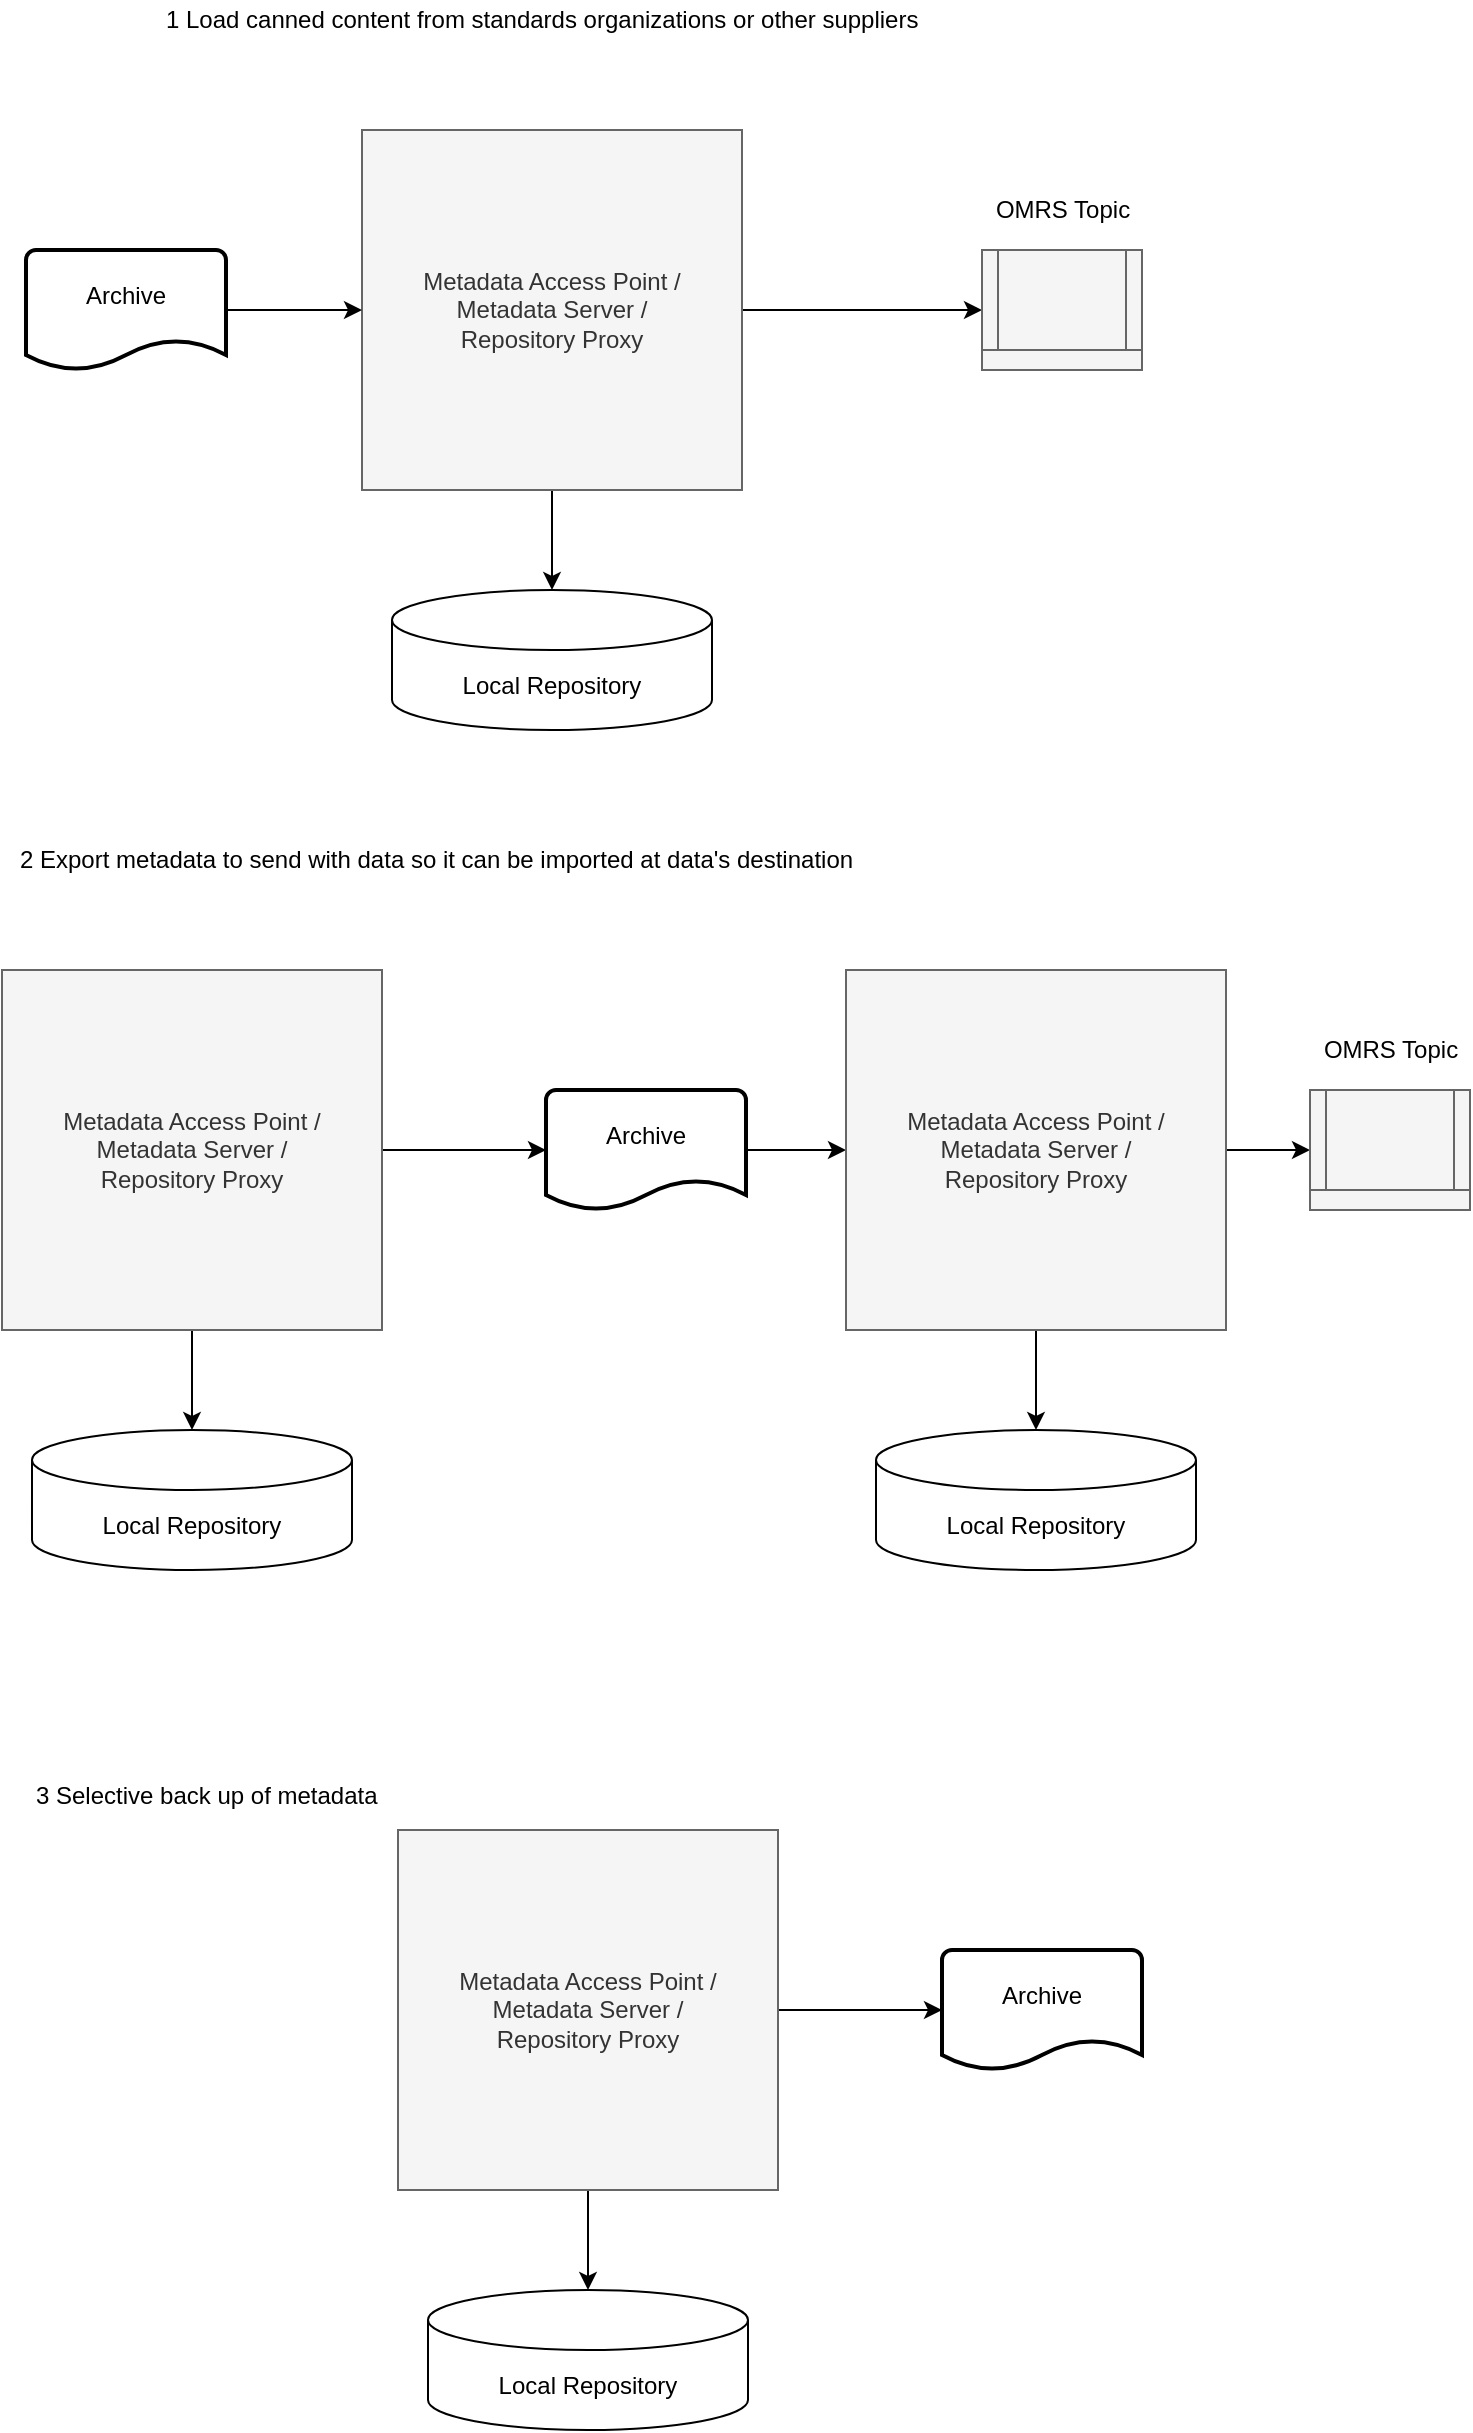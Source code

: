 <mxfile version="14.5.1" type="device" pages="5"><diagram id="MBxeaa1GkSoV9wunaRUc" name="use-cases"><mxGraphModel dx="1119" dy="650" grid="1" gridSize="10" guides="1" tooltips="1" connect="1" arrows="1" fold="1" page="1" pageScale="1" pageWidth="827" pageHeight="1169" math="0" shadow="0"><root><mxCell id="pMjaekSgL9HyPIJlsaYh-0"/><mxCell id="pMjaekSgL9HyPIJlsaYh-1" parent="pMjaekSgL9HyPIJlsaYh-0"/><mxCell id="pMjaekSgL9HyPIJlsaYh-2" value="1 Load canned content from standards organizations or other suppliers&lt;br&gt;" style="text;html=1;align=left;verticalAlign=middle;resizable=0;points=[];autosize=1;" vertex="1" parent="pMjaekSgL9HyPIJlsaYh-1"><mxGeometry x="140" y="65" width="390" height="20" as="geometry"/></mxCell><mxCell id="Z-3K-Dgz0IhDCt_3Reyn-4" style="edgeStyle=orthogonalEdgeStyle;rounded=0;orthogonalLoop=1;jettySize=auto;html=1;exitX=0.5;exitY=1;exitDx=0;exitDy=0;shadow=0;" edge="1" parent="pMjaekSgL9HyPIJlsaYh-1" source="Z-3K-Dgz0IhDCt_3Reyn-0" target="Z-3K-Dgz0IhDCt_3Reyn-1"><mxGeometry relative="1" as="geometry"/></mxCell><mxCell id="Z-3K-Dgz0IhDCt_3Reyn-8" style="edgeStyle=orthogonalEdgeStyle;rounded=0;orthogonalLoop=1;jettySize=auto;html=1;exitX=1;exitY=0.5;exitDx=0;exitDy=0;shadow=0;" edge="1" parent="pMjaekSgL9HyPIJlsaYh-1" source="Z-3K-Dgz0IhDCt_3Reyn-0" target="Z-3K-Dgz0IhDCt_3Reyn-5"><mxGeometry relative="1" as="geometry"/></mxCell><mxCell id="Z-3K-Dgz0IhDCt_3Reyn-0" value="Metadata Access Point / &lt;br&gt;Metadata Server / &lt;br&gt;Repository Proxy" style="rounded=0;whiteSpace=wrap;html=1;verticalAlign=middle;fillColor=#f5f5f5;strokeColor=#666666;fontColor=#333333;" vertex="1" parent="pMjaekSgL9HyPIJlsaYh-1"><mxGeometry x="240" y="130" width="190" height="180" as="geometry"/></mxCell><mxCell id="Z-3K-Dgz0IhDCt_3Reyn-1" value="Local Repository" style="shape=cylinder3;whiteSpace=wrap;html=1;boundedLbl=1;backgroundOutline=1;size=15;" vertex="1" parent="pMjaekSgL9HyPIJlsaYh-1"><mxGeometry x="255" y="360" width="160" height="70" as="geometry"/></mxCell><mxCell id="Z-3K-Dgz0IhDCt_3Reyn-3" style="edgeStyle=orthogonalEdgeStyle;rounded=0;orthogonalLoop=1;jettySize=auto;html=1;shadow=0;" edge="1" parent="pMjaekSgL9HyPIJlsaYh-1" source="Z-3K-Dgz0IhDCt_3Reyn-2" target="Z-3K-Dgz0IhDCt_3Reyn-0"><mxGeometry relative="1" as="geometry"/></mxCell><mxCell id="Z-3K-Dgz0IhDCt_3Reyn-2" value="Archive&lt;br&gt;&amp;nbsp;" style="strokeWidth=2;html=1;shape=mxgraph.flowchart.document2;whiteSpace=wrap;size=0.25;" vertex="1" parent="pMjaekSgL9HyPIJlsaYh-1"><mxGeometry x="72" y="190" width="100" height="60" as="geometry"/></mxCell><mxCell id="Z-3K-Dgz0IhDCt_3Reyn-5" value="" style="shape=process;whiteSpace=wrap;html=1;backgroundOutline=1;shadow=0;strokeWidth=1;fillColor=#f5f5f5;align=left;strokeColor=#666666;fontColor=#333333;" vertex="1" parent="pMjaekSgL9HyPIJlsaYh-1"><mxGeometry x="550" y="190" width="80" height="60" as="geometry"/></mxCell><mxCell id="Z-3K-Dgz0IhDCt_3Reyn-6" value="" style="rounded=0;whiteSpace=wrap;html=1;shadow=0;strokeWidth=1;fillColor=#f5f5f5;align=left;strokeColor=#666666;fontColor=#333333;" vertex="1" parent="pMjaekSgL9HyPIJlsaYh-1"><mxGeometry x="550" y="240" width="80" height="10" as="geometry"/></mxCell><mxCell id="Z-3K-Dgz0IhDCt_3Reyn-7" value="OMRS Topic" style="text;html=1;align=center;verticalAlign=middle;resizable=0;points=[];autosize=1;" vertex="1" parent="pMjaekSgL9HyPIJlsaYh-1"><mxGeometry x="550" y="160" width="80" height="20" as="geometry"/></mxCell><mxCell id="Z-3K-Dgz0IhDCt_3Reyn-9" style="edgeStyle=orthogonalEdgeStyle;rounded=0;orthogonalLoop=1;jettySize=auto;html=1;exitX=0.5;exitY=1;exitDx=0;exitDy=0;shadow=0;" edge="1" parent="pMjaekSgL9HyPIJlsaYh-1" source="Z-3K-Dgz0IhDCt_3Reyn-11" target="Z-3K-Dgz0IhDCt_3Reyn-12"><mxGeometry relative="1" as="geometry"/></mxCell><mxCell id="Z-3K-Dgz0IhDCt_3Reyn-25" style="edgeStyle=orthogonalEdgeStyle;rounded=0;orthogonalLoop=1;jettySize=auto;html=1;exitX=1;exitY=0.5;exitDx=0;exitDy=0;shadow=0;" edge="1" parent="pMjaekSgL9HyPIJlsaYh-1" source="Z-3K-Dgz0IhDCt_3Reyn-11" target="Z-3K-Dgz0IhDCt_3Reyn-14"><mxGeometry relative="1" as="geometry"/></mxCell><mxCell id="Z-3K-Dgz0IhDCt_3Reyn-11" value="Metadata Access Point / &lt;br&gt;Metadata Server / &lt;br&gt;Repository Proxy" style="rounded=0;whiteSpace=wrap;html=1;verticalAlign=middle;fillColor=#f5f5f5;strokeColor=#666666;fontColor=#333333;" vertex="1" parent="pMjaekSgL9HyPIJlsaYh-1"><mxGeometry x="60" y="550" width="190" height="180" as="geometry"/></mxCell><mxCell id="Z-3K-Dgz0IhDCt_3Reyn-12" value="Local Repository" style="shape=cylinder3;whiteSpace=wrap;html=1;boundedLbl=1;backgroundOutline=1;size=15;" vertex="1" parent="pMjaekSgL9HyPIJlsaYh-1"><mxGeometry x="75" y="780" width="160" height="70" as="geometry"/></mxCell><mxCell id="Z-3K-Dgz0IhDCt_3Reyn-26" style="edgeStyle=orthogonalEdgeStyle;rounded=0;orthogonalLoop=1;jettySize=auto;html=1;shadow=0;" edge="1" parent="pMjaekSgL9HyPIJlsaYh-1" source="Z-3K-Dgz0IhDCt_3Reyn-14" target="Z-3K-Dgz0IhDCt_3Reyn-20"><mxGeometry relative="1" as="geometry"/></mxCell><mxCell id="Z-3K-Dgz0IhDCt_3Reyn-14" value="Archive&lt;br&gt;&amp;nbsp;" style="strokeWidth=2;html=1;shape=mxgraph.flowchart.document2;whiteSpace=wrap;size=0.25;" vertex="1" parent="pMjaekSgL9HyPIJlsaYh-1"><mxGeometry x="332" y="610" width="100" height="60" as="geometry"/></mxCell><mxCell id="Z-3K-Dgz0IhDCt_3Reyn-18" style="edgeStyle=orthogonalEdgeStyle;rounded=0;orthogonalLoop=1;jettySize=auto;html=1;exitX=0.5;exitY=1;exitDx=0;exitDy=0;shadow=0;" edge="1" parent="pMjaekSgL9HyPIJlsaYh-1" source="Z-3K-Dgz0IhDCt_3Reyn-20" target="Z-3K-Dgz0IhDCt_3Reyn-21"><mxGeometry relative="1" as="geometry"/></mxCell><mxCell id="Z-3K-Dgz0IhDCt_3Reyn-19" style="edgeStyle=orthogonalEdgeStyle;rounded=0;orthogonalLoop=1;jettySize=auto;html=1;exitX=1;exitY=0.5;exitDx=0;exitDy=0;shadow=0;" edge="1" parent="pMjaekSgL9HyPIJlsaYh-1" source="Z-3K-Dgz0IhDCt_3Reyn-20" target="Z-3K-Dgz0IhDCt_3Reyn-22"><mxGeometry relative="1" as="geometry"/></mxCell><mxCell id="Z-3K-Dgz0IhDCt_3Reyn-20" value="Metadata Access Point / &lt;br&gt;Metadata Server / &lt;br&gt;Repository Proxy" style="rounded=0;whiteSpace=wrap;html=1;verticalAlign=middle;fillColor=#f5f5f5;strokeColor=#666666;fontColor=#333333;" vertex="1" parent="pMjaekSgL9HyPIJlsaYh-1"><mxGeometry x="482" y="550" width="190" height="180" as="geometry"/></mxCell><mxCell id="Z-3K-Dgz0IhDCt_3Reyn-21" value="Local Repository" style="shape=cylinder3;whiteSpace=wrap;html=1;boundedLbl=1;backgroundOutline=1;size=15;" vertex="1" parent="pMjaekSgL9HyPIJlsaYh-1"><mxGeometry x="497" y="780" width="160" height="70" as="geometry"/></mxCell><mxCell id="Z-3K-Dgz0IhDCt_3Reyn-22" value="" style="shape=process;whiteSpace=wrap;html=1;backgroundOutline=1;shadow=0;strokeWidth=1;fillColor=#f5f5f5;align=left;strokeColor=#666666;fontColor=#333333;" vertex="1" parent="pMjaekSgL9HyPIJlsaYh-1"><mxGeometry x="714" y="610" width="80" height="60" as="geometry"/></mxCell><mxCell id="Z-3K-Dgz0IhDCt_3Reyn-23" value="" style="rounded=0;whiteSpace=wrap;html=1;shadow=0;strokeWidth=1;fillColor=#f5f5f5;align=left;strokeColor=#666666;fontColor=#333333;" vertex="1" parent="pMjaekSgL9HyPIJlsaYh-1"><mxGeometry x="714" y="660" width="80" height="10" as="geometry"/></mxCell><mxCell id="Z-3K-Dgz0IhDCt_3Reyn-24" value="OMRS Topic" style="text;html=1;align=center;verticalAlign=middle;resizable=0;points=[];autosize=1;" vertex="1" parent="pMjaekSgL9HyPIJlsaYh-1"><mxGeometry x="714" y="580" width="80" height="20" as="geometry"/></mxCell><mxCell id="Z-3K-Dgz0IhDCt_3Reyn-27" style="edgeStyle=orthogonalEdgeStyle;rounded=0;orthogonalLoop=1;jettySize=auto;html=1;exitX=0.5;exitY=1;exitDx=0;exitDy=0;shadow=0;" edge="1" parent="pMjaekSgL9HyPIJlsaYh-1" source="Z-3K-Dgz0IhDCt_3Reyn-29" target="Z-3K-Dgz0IhDCt_3Reyn-30"><mxGeometry relative="1" as="geometry"/></mxCell><mxCell id="Z-3K-Dgz0IhDCt_3Reyn-28" style="edgeStyle=orthogonalEdgeStyle;rounded=0;orthogonalLoop=1;jettySize=auto;html=1;exitX=1;exitY=0.5;exitDx=0;exitDy=0;shadow=0;" edge="1" parent="pMjaekSgL9HyPIJlsaYh-1" source="Z-3K-Dgz0IhDCt_3Reyn-29" target="Z-3K-Dgz0IhDCt_3Reyn-31"><mxGeometry relative="1" as="geometry"/></mxCell><mxCell id="Z-3K-Dgz0IhDCt_3Reyn-29" value="Metadata Access Point / &lt;br&gt;Metadata Server / &lt;br&gt;Repository Proxy" style="rounded=0;whiteSpace=wrap;html=1;verticalAlign=middle;fillColor=#f5f5f5;strokeColor=#666666;fontColor=#333333;" vertex="1" parent="pMjaekSgL9HyPIJlsaYh-1"><mxGeometry x="258" y="980" width="190" height="180" as="geometry"/></mxCell><mxCell id="Z-3K-Dgz0IhDCt_3Reyn-30" value="Local Repository" style="shape=cylinder3;whiteSpace=wrap;html=1;boundedLbl=1;backgroundOutline=1;size=15;" vertex="1" parent="pMjaekSgL9HyPIJlsaYh-1"><mxGeometry x="273" y="1210" width="160" height="70" as="geometry"/></mxCell><mxCell id="Z-3K-Dgz0IhDCt_3Reyn-31" value="Archive&lt;br&gt;&amp;nbsp;" style="strokeWidth=2;html=1;shape=mxgraph.flowchart.document2;whiteSpace=wrap;size=0.25;" vertex="1" parent="pMjaekSgL9HyPIJlsaYh-1"><mxGeometry x="530" y="1040" width="100" height="60" as="geometry"/></mxCell><mxCell id="Z-3K-Dgz0IhDCt_3Reyn-32" value="2 Export metadata to send with data so it can be imported at data's destination" style="text;html=1;align=left;verticalAlign=middle;resizable=0;points=[];autosize=1;" vertex="1" parent="pMjaekSgL9HyPIJlsaYh-1"><mxGeometry x="67" y="485" width="430" height="20" as="geometry"/></mxCell><mxCell id="Z-3K-Dgz0IhDCt_3Reyn-33" value="&lt;br&gt;3 Selective back up of metadata&amp;nbsp;" style="text;html=1;align=left;verticalAlign=middle;resizable=0;points=[];autosize=1;" vertex="1" parent="pMjaekSgL9HyPIJlsaYh-1"><mxGeometry x="75" y="940" width="190" height="30" as="geometry"/></mxCell></root></mxGraphModel></diagram><diagram id="ly8i7UHit3vQOKGhYQPM" name="structure"><mxGraphModel dx="1119" dy="1819" grid="1" gridSize="10" guides="1" tooltips="1" connect="1" arrows="1" fold="1" page="1" pageScale="1" pageWidth="827" pageHeight="1169" math="0" shadow="0"><root><mxCell id="0"/><mxCell id="1" parent="0"/><mxCell id="R-Bv8dfmAs5FYqexKhZl-18" value="" style="rounded=0;whiteSpace=wrap;html=1;fillColor=#fff2cc;strokeColor=#d6b656;" vertex="1" parent="1"><mxGeometry x="500" y="-340" width="260" height="545" as="geometry"/></mxCell><mxCell id="RG8IVezhv36-IjBwsJ51-1" value="" style="rounded=0;whiteSpace=wrap;html=1;fillColor=#fff2cc;strokeColor=#d6b656;" parent="1" vertex="1"><mxGeometry x="70" y="70" width="320" height="540" as="geometry"/></mxCell><mxCell id="R-Bv8dfmAs5FYqexKhZl-20" style="edgeStyle=orthogonalEdgeStyle;rounded=0;orthogonalLoop=1;jettySize=auto;html=1;entryX=0.1;entryY=0.5;entryDx=0;entryDy=0;entryPerimeter=0;" edge="1" parent="1" source="RG8IVezhv36-IjBwsJ51-2" target="R-Bv8dfmAs5FYqexKhZl-6"><mxGeometry relative="1" as="geometry"/></mxCell><mxCell id="RG8IVezhv36-IjBwsJ51-2" value="Header" style="rounded=0;whiteSpace=wrap;html=1;fontSize=18;" parent="1" vertex="1"><mxGeometry x="90" y="90" width="280" height="110" as="geometry"/></mxCell><mxCell id="R-Bv8dfmAs5FYqexKhZl-43" style="edgeStyle=orthogonalEdgeStyle;rounded=0;orthogonalLoop=1;jettySize=auto;html=1;exitX=1;exitY=0.5;exitDx=0;exitDy=0;entryX=0.1;entryY=0.5;entryDx=0;entryDy=0;entryPerimeter=0;shadow=0;" edge="1" parent="1" source="RG8IVezhv36-IjBwsJ51-4" target="R-Bv8dfmAs5FYqexKhZl-40"><mxGeometry relative="1" as="geometry"/></mxCell><mxCell id="RG8IVezhv36-IjBwsJ51-4" value="Instance Store" style="rounded=0;whiteSpace=wrap;html=1;fontSize=17;fillColor=#d5e8d4;strokeColor=#82b366;" parent="1" vertex="1"><mxGeometry x="90" y="423" width="280" height="180" as="geometry"/></mxCell><mxCell id="R-Bv8dfmAs5FYqexKhZl-1" value="Archive GUID" style="rounded=0;whiteSpace=wrap;html=1;fontSize=12;align=left;spacingLeft=11;shadow=1;" vertex="1" parent="1"><mxGeometry x="510" y="-325" width="240" height="40" as="geometry"/></mxCell><mxCell id="R-Bv8dfmAs5FYqexKhZl-2" value="Archive Name" style="rounded=0;whiteSpace=wrap;html=1;fontSize=12;align=left;spacingLeft=11;shadow=1;" vertex="1" parent="1"><mxGeometry x="510" y="-275" width="240" height="40" as="geometry"/></mxCell><mxCell id="R-Bv8dfmAs5FYqexKhZl-3" value="Archive Description" style="rounded=0;whiteSpace=wrap;html=1;fontSize=12;align=left;spacingLeft=11;shadow=1;" vertex="1" parent="1"><mxGeometry x="510" y="-222" width="240" height="40" as="geometry"/></mxCell><mxCell id="R-Bv8dfmAs5FYqexKhZl-4" value="Archive Type" style="rounded=0;whiteSpace=wrap;html=1;fontSize=12;align=left;spacingLeft=11;shadow=1;" vertex="1" parent="1"><mxGeometry x="510" y="-168" width="240" height="40" as="geometry"/></mxCell><mxCell id="R-Bv8dfmAs5FYqexKhZl-5" value="Archive Version" style="rounded=0;whiteSpace=wrap;html=1;fontSize=12;align=left;spacingLeft=11;shadow=1;" vertex="1" parent="1"><mxGeometry x="510" y="-114" width="240" height="40" as="geometry"/></mxCell><mxCell id="R-Bv8dfmAs5FYqexKhZl-6" value="" style="shape=curlyBracket;whiteSpace=wrap;html=1;rounded=1;fillColor=none;fontSize=12;align=center;size=0.6;" vertex="1" parent="1"><mxGeometry x="465" y="-324.5" width="20" height="507.5" as="geometry"/></mxCell><mxCell id="R-Bv8dfmAs5FYqexKhZl-8" value="&lt;meta charset=&quot;utf-8&quot;&gt;&lt;span style=&quot;color: rgb(0, 0, 0); font-family: helvetica; font-size: 17px; font-style: normal; font-weight: 400; letter-spacing: normal; text-align: left; text-indent: 0px; text-transform: none; word-spacing: 0px; background-color: rgb(248, 249, 250); display: inline; float: none;&quot;&gt;CONTENT_PACK&lt;/span&gt;" style="text;whiteSpace=wrap;html=1;" vertex="1" parent="1"><mxGeometry x="800" y="-182" width="160" height="30" as="geometry"/></mxCell><mxCell id="R-Bv8dfmAs5FYqexKhZl-9" value="Originator Name" style="rounded=0;whiteSpace=wrap;html=1;fontSize=12;align=left;spacingLeft=11;shadow=1;" vertex="1" parent="1"><mxGeometry x="510" y="-60" width="240" height="40" as="geometry"/></mxCell><mxCell id="R-Bv8dfmAs5FYqexKhZl-10" value="Originator Organization" style="rounded=0;whiteSpace=wrap;html=1;fontSize=12;align=left;spacingLeft=11;shadow=1;" vertex="1" parent="1"><mxGeometry x="510" y="-5" width="240" height="40" as="geometry"/></mxCell><mxCell id="R-Bv8dfmAs5FYqexKhZl-11" value="Originator License" style="rounded=0;whiteSpace=wrap;html=1;fontSize=12;align=left;spacingLeft=11;shadow=1;" vertex="1" parent="1"><mxGeometry x="510" y="45" width="240" height="40" as="geometry"/></mxCell><mxCell id="R-Bv8dfmAs5FYqexKhZl-12" value="Creation Date" style="rounded=0;whiteSpace=wrap;html=1;fontSize=12;align=left;spacingLeft=11;shadow=1;" vertex="1" parent="1"><mxGeometry x="510" y="95" width="240" height="40" as="geometry"/></mxCell><mxCell id="R-Bv8dfmAs5FYqexKhZl-13" value="Depends on Archives (list of GUIDs)" style="rounded=0;whiteSpace=wrap;html=1;fontSize=12;align=left;spacingLeft=11;shadow=1;" vertex="1" parent="1"><mxGeometry x="510" y="145" width="240" height="40" as="geometry"/></mxCell><mxCell id="R-Bv8dfmAs5FYqexKhZl-16" value="&lt;font face=&quot;helvetica&quot;&gt;&lt;span style=&quot;font-size: 17px&quot;&gt;METADATA_EXPORT&lt;/span&gt;&lt;/font&gt;" style="text;whiteSpace=wrap;html=1;" vertex="1" parent="1"><mxGeometry x="800" y="-152" width="160" height="30" as="geometry"/></mxCell><mxCell id="R-Bv8dfmAs5FYqexKhZl-17" value="" style="shape=curlyBracket;whiteSpace=wrap;html=1;rounded=1;fillColor=none;fontSize=12;align=center;size=0.6;" vertex="1" parent="1"><mxGeometry x="770" y="-182" width="20" height="60" as="geometry"/></mxCell><mxCell id="R-Bv8dfmAs5FYqexKhZl-21" value="" style="rounded=0;whiteSpace=wrap;html=1;fillColor=#fff2cc;strokeColor=#d6b656;" vertex="1" parent="1"><mxGeometry x="500" y="220" width="260" height="185" as="geometry"/></mxCell><mxCell id="R-Bv8dfmAs5FYqexKhZl-22" value="Attribute Type Definitions (AttributeTypeDefs)" style="rounded=0;whiteSpace=wrap;html=1;fontSize=12;align=left;spacingLeft=11;shadow=1;fillColor=#dae8fc;strokeColor=#6c8ebf;" vertex="1" parent="1"><mxGeometry x="510" y="240" width="240" height="40" as="geometry"/></mxCell><mxCell id="R-Bv8dfmAs5FYqexKhZl-23" value="New Type Definitions &lt;br&gt;(TypeDefs)" style="rounded=0;whiteSpace=wrap;html=1;fontSize=12;align=left;spacingLeft=11;shadow=1;fillColor=#dae8fc;strokeColor=#6c8ebf;" vertex="1" parent="1"><mxGeometry x="510" y="292.5" width="240" height="40" as="geometry"/></mxCell><mxCell id="R-Bv8dfmAs5FYqexKhZl-24" value="Updates to Type Definitions &lt;br&gt;(TypeDefPatches)" style="rounded=0;whiteSpace=wrap;html=1;fontSize=12;align=left;spacingLeft=11;shadow=1;fillColor=#dae8fc;strokeColor=#6c8ebf;" vertex="1" parent="1"><mxGeometry x="510" y="345" width="240" height="40" as="geometry"/></mxCell><mxCell id="R-Bv8dfmAs5FYqexKhZl-25" value="" style="rounded=0;whiteSpace=wrap;html=1;fillColor=#fff2cc;strokeColor=#d6b656;" vertex="1" parent="1"><mxGeometry x="500" y="423" width="260" height="185" as="geometry"/></mxCell><mxCell id="R-Bv8dfmAs5FYqexKhZl-26" value="Entities&lt;br&gt;(EntityDetail)" style="rounded=0;whiteSpace=wrap;html=1;fontSize=12;align=left;spacingLeft=11;shadow=1;fillColor=#d5e8d4;strokeColor=#82b366;" vertex="1" parent="1"><mxGeometry x="510" y="443" width="240" height="40" as="geometry"/></mxCell><mxCell id="R-Bv8dfmAs5FYqexKhZl-27" value="Relationships&lt;br&gt;(Relationship)" style="rounded=0;whiteSpace=wrap;html=1;fontSize=12;align=left;spacingLeft=11;shadow=1;fillColor=#d5e8d4;strokeColor=#82b366;" vertex="1" parent="1"><mxGeometry x="510" y="495.5" width="240" height="40" as="geometry"/></mxCell><mxCell id="R-Bv8dfmAs5FYqexKhZl-28" value="Classifications&lt;br&gt;(ClassificationEntityExtension)" style="rounded=0;whiteSpace=wrap;html=1;fontSize=12;align=left;spacingLeft=11;shadow=1;fillColor=#d5e8d4;strokeColor=#82b366;" vertex="1" parent="1"><mxGeometry x="510" y="548" width="240" height="40" as="geometry"/></mxCell><mxCell id="R-Bv8dfmAs5FYqexKhZl-29" value="Entity" style="rounded=0;whiteSpace=wrap;html=1;strokeWidth=1;fillColor=#eeeeee;align=center;strokeColor=#36393d;shadow=1;" vertex="1" parent="1"><mxGeometry x="960" y="440" width="120" height="60" as="geometry"/></mxCell><mxCell id="R-Bv8dfmAs5FYqexKhZl-38" style="edgeStyle=orthogonalEdgeStyle;rounded=0;orthogonalLoop=1;jettySize=auto;html=1;exitX=0.25;exitY=1;exitDx=0;exitDy=0;fillColor=#eeeeee;strokeColor=#36393d;shadow=1;" edge="1" parent="1" source="R-Bv8dfmAs5FYqexKhZl-30" target="R-Bv8dfmAs5FYqexKhZl-32"><mxGeometry relative="1" as="geometry"/></mxCell><mxCell id="R-Bv8dfmAs5FYqexKhZl-39" style="edgeStyle=orthogonalEdgeStyle;rounded=0;orthogonalLoop=1;jettySize=auto;html=1;exitX=0.75;exitY=1;exitDx=0;exitDy=0;fillColor=#eeeeee;strokeColor=#36393d;shadow=1;" edge="1" parent="1" source="R-Bv8dfmAs5FYqexKhZl-30" target="R-Bv8dfmAs5FYqexKhZl-34"><mxGeometry relative="1" as="geometry"/></mxCell><mxCell id="R-Bv8dfmAs5FYqexKhZl-30" value="Relationship" style="rounded=0;whiteSpace=wrap;html=1;strokeWidth=1;fillColor=#eeeeee;align=center;strokeColor=#36393d;shadow=1;" vertex="1" parent="1"><mxGeometry x="1100" y="440" width="120" height="60" as="geometry"/></mxCell><mxCell id="R-Bv8dfmAs5FYqexKhZl-36" style="edgeStyle=orthogonalEdgeStyle;rounded=0;orthogonalLoop=1;jettySize=auto;html=1;fillColor=#eeeeee;strokeColor=#36393d;shadow=1;" edge="1" parent="1" source="R-Bv8dfmAs5FYqexKhZl-31" target="R-Bv8dfmAs5FYqexKhZl-35"><mxGeometry relative="1" as="geometry"/></mxCell><mxCell id="R-Bv8dfmAs5FYqexKhZl-31" value="Classification" style="rounded=0;whiteSpace=wrap;html=1;strokeWidth=1;fillColor=#eeeeee;align=center;strokeColor=#36393d;shadow=1;" vertex="1" parent="1"><mxGeometry x="1240" y="440" width="120" height="60" as="geometry"/></mxCell><mxCell id="R-Bv8dfmAs5FYqexKhZl-32" value="Entity&lt;br&gt;Proxy" style="whiteSpace=wrap;html=1;aspect=fixed;strokeWidth=1;fillColor=#eeeeee;align=center;strokeColor=#36393d;shadow=1;" vertex="1" parent="1"><mxGeometry x="1105" y="547.5" width="50" height="50" as="geometry"/></mxCell><mxCell id="R-Bv8dfmAs5FYqexKhZl-34" value="Entity&lt;br&gt;Proxy" style="whiteSpace=wrap;html=1;aspect=fixed;strokeWidth=1;fillColor=#eeeeee;align=center;strokeColor=#36393d;shadow=1;" vertex="1" parent="1"><mxGeometry x="1165" y="547.5" width="50" height="50" as="geometry"/></mxCell><mxCell id="R-Bv8dfmAs5FYqexKhZl-35" value="Entity&lt;br&gt;Proxy" style="whiteSpace=wrap;html=1;aspect=fixed;strokeWidth=1;fillColor=#eeeeee;align=center;strokeColor=#36393d;shadow=1;" vertex="1" parent="1"><mxGeometry x="1275" y="547.5" width="50" height="50" as="geometry"/></mxCell><mxCell id="R-Bv8dfmAs5FYqexKhZl-40" value="" style="shape=curlyBracket;whiteSpace=wrap;html=1;rounded=1;fillColor=none;fontSize=12;align=center;size=0.6;" vertex="1" parent="1"><mxGeometry x="465" y="423" width="20" height="180" as="geometry"/></mxCell><mxCell id="R-Bv8dfmAs5FYqexKhZl-41" value="" style="shape=curlyBracket;whiteSpace=wrap;html=1;rounded=1;fillColor=none;fontSize=12;align=center;size=0.6;" vertex="1" parent="1"><mxGeometry x="465" y="220" width="20" height="180" as="geometry"/></mxCell><mxCell id="R-Bv8dfmAs5FYqexKhZl-42" style="edgeStyle=orthogonalEdgeStyle;rounded=0;orthogonalLoop=1;jettySize=auto;html=1;exitX=1;exitY=0.5;exitDx=0;exitDy=0;entryX=0.1;entryY=0.5;entryDx=0;entryDy=0;entryPerimeter=0;shadow=0;" edge="1" parent="1" source="RG8IVezhv36-IjBwsJ51-3" target="R-Bv8dfmAs5FYqexKhZl-41"><mxGeometry relative="1" as="geometry"/></mxCell><mxCell id="RG8IVezhv36-IjBwsJ51-3" value="Type Store" style="rounded=0;whiteSpace=wrap;html=1;fontSize=17;fillColor=#dae8fc;strokeColor=#6c8ebf;" parent="1" vertex="1"><mxGeometry x="90" y="220" width="280" height="180" as="geometry"/></mxCell><mxCell id="tXTqfLbdLB8JbhTCgqmT-1" value="" style="rounded=0;whiteSpace=wrap;html=1;shadow=1;" vertex="1" parent="1"><mxGeometry x="1140" y="-300" width="700" height="427" as="geometry"/></mxCell><mxCell id="tXTqfLbdLB8JbhTCgqmT-2" value="{&lt;br&gt;&amp;nbsp; &quot;class&quot;:&quot;OpenMetadataArchive&quot;,&lt;br&gt;&amp;nbsp; &quot;archiveProperties&quot;:&lt;br&gt;&amp;nbsp; &amp;nbsp; &amp;nbsp; {&lt;br&gt;&amp;nbsp; &amp;nbsp; &amp;nbsp; &amp;nbsp; &amp;nbsp; &quot;class&quot;:&quot;OpenMetadataArchiveProperties&quot;,&lt;br&gt;&amp;nbsp; &amp;nbsp; &amp;nbsp; &amp;nbsp; &amp;nbsp; &quot;archiveGUID&quot;:&quot;9dc75637-92a7-4926-b47b-a3d407546f89&quot;,&lt;br&gt;&amp;nbsp; &amp;nbsp; &amp;nbsp; &amp;nbsp; &amp;nbsp; &quot;archiveName&quot;:&quot;Cloud Information Model (CIM) glossary and concept model&quot;,&lt;br&gt;&amp;nbsp; &amp;nbsp; &amp;nbsp; &amp;nbsp; &amp;nbsp; &quot;archiveDescription&quot;:&quot;Data types for commerce focused cloud applications.&quot;,&lt;br&gt;&amp;nbsp; &amp;nbsp; &amp;nbsp; &amp;nbsp; &amp;nbsp; &quot;archiveType&quot;:&quot;CONTENT_PACK&quot;,&lt;br&gt;&amp;nbsp; &amp;nbsp; &amp;nbsp; &amp;nbsp; &amp;nbsp; &quot;originatorName&quot;:&quot;The Cloud Information Model&quot;,&lt;br&gt;&amp;nbsp; &amp;nbsp; &amp;nbsp; &amp;nbsp; &amp;nbsp; &quot;originatorLicense&quot;:&quot;Apache 2.0&quot;,&lt;br&gt;&amp;nbsp; &amp;nbsp; &amp;nbsp; &amp;nbsp; &amp;nbsp; &quot;creationDate&quot;:1570383385107,&lt;br&gt;&amp;nbsp; &amp;nbsp; &amp;nbsp; &amp;nbsp; &amp;nbsp; &quot;dependsOnArchives&quot;:[&quot;bce3b0a0-662a-4f87-b8dc-844078a11a6e&quot;]&lt;br&gt;&amp;nbsp; &amp;nbsp; &amp;nbsp; },&amp;nbsp;&lt;br&gt;&amp;nbsp; &amp;nbsp;&quot;archiveTypeStore&quot;:{...},&lt;br&gt;&amp;nbsp; &amp;nbsp;&quot;archiveInstanceStore&quot;:{...}&lt;br&gt;}" style="text;html=1;fontSize=17;" vertex="1" parent="1"><mxGeometry x="1190" y="-268" width="650" height="360" as="geometry"/></mxCell></root></mxGraphModel></diagram><diagram id="OGDAYBKLa54GbsV0akTz" name="load"><mxGraphModel dx="1119" dy="650" grid="1" gridSize="10" guides="1" tooltips="1" connect="1" arrows="1" fold="1" page="1" pageScale="1" pageWidth="827" pageHeight="1169" math="0" shadow="0"><root><mxCell id="4538u67UAHmYtsIw_1KM-0"/><mxCell id="4538u67UAHmYtsIw_1KM-1" parent="4538u67UAHmYtsIw_1KM-0"/><mxCell id="TRVm6F4oRXzCpCgeKRah-0" value="Metadata Access Point / Metadata Server / Repository Proxy" style="rounded=0;whiteSpace=wrap;html=1;verticalAlign=top;fillColor=#f5f5f5;strokeColor=#666666;fontColor=#333333;" vertex="1" parent="4538u67UAHmYtsIw_1KM-1"><mxGeometry x="220" y="100" width="540" height="440" as="geometry"/></mxCell><mxCell id="Qo68YrY7QaXywLqgX734-1" value="Repository Services" style="rounded=0;whiteSpace=wrap;html=1;shadow=1;strokeWidth=1;fillColor=#d5e8d4;align=left;strokeColor=#82b366;verticalAlign=bottom;" vertex="1" parent="4538u67UAHmYtsIw_1KM-1"><mxGeometry x="230" y="270" width="520" height="120" as="geometry"/></mxCell><mxCell id="_3sWj5Qn3r8CZQvtSfgh-2" style="edgeStyle=orthogonalEdgeStyle;rounded=0;orthogonalLoop=1;jettySize=auto;html=1;exitX=0.75;exitY=1;exitDx=0;exitDy=0;" edge="1" parent="4538u67UAHmYtsIw_1KM-1" source="_3sWj5Qn3r8CZQvtSfgh-0" target="_3sWj5Qn3r8CZQvtSfgh-1"><mxGeometry relative="1" as="geometry"/></mxCell><mxCell id="_3sWj5Qn3r8CZQvtSfgh-4" style="edgeStyle=orthogonalEdgeStyle;rounded=0;orthogonalLoop=1;jettySize=auto;html=1;entryX=0;entryY=0.5;entryDx=0;entryDy=0;" edge="1" parent="4538u67UAHmYtsIw_1KM-1" source="_3sWj5Qn3r8CZQvtSfgh-0" target="_3sWj5Qn3r8CZQvtSfgh-3"><mxGeometry relative="1" as="geometry"/></mxCell><mxCell id="_3sWj5Qn3r8CZQvtSfgh-0" value="Repository Services" style="rounded=0;whiteSpace=wrap;html=1;fillColor=#d5e8d4;strokeColor=#82b366;" vertex="1" parent="4538u67UAHmYtsIw_1KM-1"><mxGeometry x="240" y="285" width="310" height="80" as="geometry"/></mxCell><mxCell id="_3sWj5Qn3r8CZQvtSfgh-1" value="Local Repository" style="shape=cylinder3;whiteSpace=wrap;html=1;boundedLbl=1;backgroundOutline=1;size=15;" vertex="1" parent="4538u67UAHmYtsIw_1KM-1"><mxGeometry x="393" y="460" width="160" height="70" as="geometry"/></mxCell><mxCell id="_3sWj5Qn3r8CZQvtSfgh-3" value="Repository Content&lt;br&gt;Manager" style="shape=process;whiteSpace=wrap;html=1;backgroundOutline=1;" vertex="1" parent="4538u67UAHmYtsIw_1KM-1"><mxGeometry x="620" y="280" width="120" height="90" as="geometry"/></mxCell><mxCell id="_3sWj5Qn3r8CZQvtSfgh-5" value="Types" style="text;html=1;align=center;verticalAlign=middle;resizable=0;points=[];autosize=1;" vertex="1" parent="4538u67UAHmYtsIw_1KM-1"><mxGeometry x="557" y="300" width="50" height="20" as="geometry"/></mxCell><mxCell id="_3sWj5Qn3r8CZQvtSfgh-6" value="All content (if local repository present)" style="text;html=1;align=center;verticalAlign=middle;resizable=0;points=[];autosize=1;" vertex="1" parent="4538u67UAHmYtsIw_1KM-1"><mxGeometry x="242" y="400" width="220" height="20" as="geometry"/></mxCell><mxCell id="_3sWj5Qn3r8CZQvtSfgh-9" style="edgeStyle=orthogonalEdgeStyle;rounded=0;orthogonalLoop=1;jettySize=auto;html=1;entryX=0;entryY=0.25;entryDx=0;entryDy=0;" edge="1" parent="4538u67UAHmYtsIw_1KM-1" source="_3sWj5Qn3r8CZQvtSfgh-8" target="TRVm6F4oRXzCpCgeKRah-1"><mxGeometry relative="1" as="geometry"><mxPoint x="242" y="130" as="targetPoint"/></mxGeometry></mxCell><mxCell id="_3sWj5Qn3r8CZQvtSfgh-8" value="Configuration&lt;br&gt;Document&lt;br&gt;&amp;nbsp;" style="strokeWidth=2;html=1;shape=mxgraph.flowchart.document2;whiteSpace=wrap;size=0.25;" vertex="1" parent="4538u67UAHmYtsIw_1KM-1"><mxGeometry x="72" y="100" width="100" height="60" as="geometry"/></mxCell><mxCell id="TRVm6F4oRXzCpCgeKRah-2" style="edgeStyle=orthogonalEdgeStyle;rounded=0;orthogonalLoop=1;jettySize=auto;html=1;entryX=0.25;entryY=0;entryDx=0;entryDy=0;" edge="1" parent="4538u67UAHmYtsIw_1KM-1" source="TRVm6F4oRXzCpCgeKRah-1" target="_3sWj5Qn3r8CZQvtSfgh-0"><mxGeometry relative="1" as="geometry"><mxPoint x="300" y="250" as="sourcePoint"/></mxGeometry></mxCell><mxCell id="TRVm6F4oRXzCpCgeKRah-7" style="edgeStyle=orthogonalEdgeStyle;rounded=0;orthogonalLoop=1;jettySize=auto;html=1;exitX=0.25;exitY=1;exitDx=0;exitDy=0;entryX=0.129;entryY=0;entryDx=0;entryDy=0;entryPerimeter=0;" edge="1" parent="4538u67UAHmYtsIw_1KM-1" source="TRVm6F4oRXzCpCgeKRah-1" target="_3sWj5Qn3r8CZQvtSfgh-0"><mxGeometry relative="1" as="geometry"/></mxCell><mxCell id="TRVm6F4oRXzCpCgeKRah-1" value="Admin Services" style="rounded=0;whiteSpace=wrap;html=1;" vertex="1" parent="4538u67UAHmYtsIw_1KM-1"><mxGeometry x="242" y="135" width="150" height="60" as="geometry"/></mxCell><mxCell id="TRVm6F4oRXzCpCgeKRah-3" value="addOpenMetadataArchive" style="text;html=1;align=center;verticalAlign=middle;resizable=0;points=[];autosize=1;" vertex="1" parent="4538u67UAHmYtsIw_1KM-1"><mxGeometry x="330" y="240" width="150" height="20" as="geometry"/></mxCell><mxCell id="TRVm6F4oRXzCpCgeKRah-4" style="edgeStyle=orthogonalEdgeStyle;rounded=0;orthogonalLoop=1;jettySize=auto;html=1;entryX=0;entryY=0.75;entryDx=0;entryDy=0;" edge="1" parent="4538u67UAHmYtsIw_1KM-1" source="TRVm6F4oRXzCpCgeKRah-5" target="TRVm6F4oRXzCpCgeKRah-1"><mxGeometry relative="1" as="geometry"><mxPoint x="240" y="260" as="targetPoint"/></mxGeometry></mxCell><mxCell id="TRVm6F4oRXzCpCgeKRah-5" value="Archive&lt;br&gt;&amp;nbsp;" style="strokeWidth=2;html=1;shape=mxgraph.flowchart.document2;whiteSpace=wrap;size=0.25;" vertex="1" parent="4538u67UAHmYtsIw_1KM-1"><mxGeometry x="72" y="180" width="100" height="60" as="geometry"/></mxCell><mxCell id="TRVm6F4oRXzCpCgeKRah-8" value="initializeCohortMembers" style="text;html=1;align=center;verticalAlign=middle;resizable=0;points=[];autosize=1;" vertex="1" parent="4538u67UAHmYtsIw_1KM-1"><mxGeometry x="130" y="240" width="140" height="20" as="geometry"/></mxCell><mxCell id="TRVm6F4oRXzCpCgeKRah-9" value="Open Metadata Types loaded when local repository set up in the archive manager" style="text;html=1;align=center;verticalAlign=middle;resizable=0;points=[];autosize=1;" vertex="1" parent="4538u67UAHmYtsIw_1KM-1"><mxGeometry x="157" y="620" width="450" height="20" as="geometry"/></mxCell><mxCell id="TRVm6F4oRXzCpCgeKRah-10" value="server start" style="text;html=1;align=center;verticalAlign=middle;resizable=0;points=[];autosize=1;" vertex="1" parent="4538u67UAHmYtsIw_1KM-1"><mxGeometry x="82" y="70" width="80" height="20" as="geometry"/></mxCell><mxCell id="bf-wFVilWnDQHrimFQrM-0" value="Instances loaded&lt;br&gt;as reference copies" style="text;html=1;align=left;verticalAlign=middle;resizable=0;points=[];autosize=1;" vertex="1" parent="4538u67UAHmYtsIw_1KM-1"><mxGeometry x="570" y="450" width="120" height="30" as="geometry"/></mxCell><mxCell id="bf-wFVilWnDQHrimFQrM-1" value="TypeDefs added through&lt;br&gt;verifyTypeDef/addTypeDef" style="text;html=1;align=left;verticalAlign=middle;resizable=0;points=[];autosize=1;" vertex="1" parent="4538u67UAHmYtsIw_1KM-1"><mxGeometry x="510" y="410" width="160" height="30" as="geometry"/></mxCell><mxCell id="bf-wFVilWnDQHrimFQrM-2" value="1" style="ellipse;whiteSpace=wrap;html=1;strokeWidth=3;fillColor=#fff2cc;align=center;strokeColor=#d6b656;" vertex="1" parent="4538u67UAHmYtsIw_1KM-1"><mxGeometry x="240" y="210" width="30" height="30" as="geometry"/></mxCell><mxCell id="bf-wFVilWnDQHrimFQrM-3" value="1" style="ellipse;whiteSpace=wrap;html=1;strokeWidth=3;fillColor=#fff2cc;align=center;strokeColor=#d6b656;" vertex="1" parent="4538u67UAHmYtsIw_1KM-1"><mxGeometry x="50" y="80" width="30" height="30" as="geometry"/></mxCell><mxCell id="bf-wFVilWnDQHrimFQrM-4" value="2" style="ellipse;whiteSpace=wrap;html=1;strokeWidth=3;fillColor=#fff2cc;align=center;strokeColor=#d6b656;" vertex="1" parent="4538u67UAHmYtsIw_1KM-1"><mxGeometry x="50" y="165" width="30" height="30" as="geometry"/></mxCell><mxCell id="bf-wFVilWnDQHrimFQrM-5" value="2" style="ellipse;whiteSpace=wrap;html=1;strokeWidth=3;fillColor=#fff2cc;align=center;strokeColor=#d6b656;" vertex="1" parent="4538u67UAHmYtsIw_1KM-1"><mxGeometry x="330" y="210" width="30" height="30" as="geometry"/></mxCell><mxCell id="bf-wFVilWnDQHrimFQrM-7" value="explicit archive load" style="text;html=1;align=center;verticalAlign=middle;resizable=0;points=[];autosize=1;" vertex="1" parent="4538u67UAHmYtsIw_1KM-1"><mxGeometry x="72" y="155" width="120" height="20" as="geometry"/></mxCell><mxCell id="Qo68YrY7QaXywLqgX734-0" value="Archive&lt;br&gt;Manager" style="shape=process;whiteSpace=wrap;html=1;backgroundOutline=1;" vertex="1" parent="4538u67UAHmYtsIw_1KM-1"><mxGeometry x="240" y="285" width="310" height="80" as="geometry"/></mxCell></root></mxGraphModel></diagram><diagram id="eCi_LpanDjgF614sMtK8" name="config-document-copy"><mxGraphModel dx="1119" dy="650" grid="1" gridSize="10" guides="1" tooltips="1" connect="1" arrows="1" fold="1" page="1" pageScale="1" pageWidth="827" pageHeight="1169" math="0" shadow="0"><root><mxCell id="wdG62fSfpo-WCH6qmO2F-0"/><mxCell id="wdG62fSfpo-WCH6qmO2F-1" parent="wdG62fSfpo-WCH6qmO2F-0"/><mxCell id="wdG62fSfpo-WCH6qmO2F-2" value="Local Server Id" style="rounded=0;whiteSpace=wrap;html=1;fontSize=12;align=left;spacingLeft=11;fillColor=#dae8fc;strokeColor=#6c8ebf;shadow=1;" vertex="1" parent="wdG62fSfpo-WCH6qmO2F-1"><mxGeometry x="288" y="133.5" width="240" height="40" as="geometry"/></mxCell><mxCell id="wdG62fSfpo-WCH6qmO2F-3" value="Local Server Name" style="rounded=0;whiteSpace=wrap;html=1;fontSize=12;align=left;spacingLeft=11;fillColor=#dae8fc;strokeColor=#6c8ebf;shadow=1;" vertex="1" parent="wdG62fSfpo-WCH6qmO2F-1"><mxGeometry x="288" y="184.5" width="240" height="40" as="geometry"/></mxCell><mxCell id="wdG62fSfpo-WCH6qmO2F-4" value="Local Server Type" style="rounded=0;whiteSpace=wrap;html=1;fontSize=12;align=left;spacingLeft=11;fillColor=#dae8fc;strokeColor=#6c8ebf;shadow=1;" vertex="1" parent="wdG62fSfpo-WCH6qmO2F-1"><mxGeometry x="288" y="234.5" width="240" height="40" as="geometry"/></mxCell><mxCell id="wdG62fSfpo-WCH6qmO2F-5" value="Organization Name" style="rounded=0;whiteSpace=wrap;html=1;fontSize=12;align=left;spacingLeft=11;fillColor=#dae8fc;strokeColor=#6c8ebf;shadow=1;" vertex="1" parent="wdG62fSfpo-WCH6qmO2F-1"><mxGeometry x="288" y="434.5" width="240" height="40" as="geometry"/></mxCell><mxCell id="wdG62fSfpo-WCH6qmO2F-6" value="Local Server URL Root" style="rounded=0;whiteSpace=wrap;html=1;fontSize=12;align=left;spacingLeft=11;fillColor=#f5f5f5;strokeColor=#666666;fontColor=#333333;shadow=1;" vertex="1" parent="wdG62fSfpo-WCH6qmO2F-1"><mxGeometry x="288" y="33.5" width="240" height="40" as="geometry"/></mxCell><mxCell id="wdG62fSfpo-WCH6qmO2F-7" value="Local Server UserId" style="rounded=0;whiteSpace=wrap;html=1;fontSize=12;align=left;spacingLeft=11;fillColor=#dae8fc;strokeColor=#6c8ebf;shadow=1;" vertex="1" parent="wdG62fSfpo-WCH6qmO2F-1"><mxGeometry x="288" y="284.5" width="240" height="40" as="geometry"/></mxCell><mxCell id="wdG62fSfpo-WCH6qmO2F-8" value="Local Server Password" style="rounded=0;whiteSpace=wrap;html=1;fontSize=12;align=left;spacingLeft=11;fillColor=#dae8fc;strokeColor=#6c8ebf;shadow=1;" vertex="1" parent="wdG62fSfpo-WCH6qmO2F-1"><mxGeometry x="288" y="334.5" width="240" height="40" as="geometry"/></mxCell><mxCell id="wdG62fSfpo-WCH6qmO2F-9" value="Max Page Size" style="rounded=0;whiteSpace=wrap;html=1;fontSize=12;align=left;spacingLeft=11;fillColor=#dae8fc;strokeColor=#6c8ebf;shadow=1;" vertex="1" parent="wdG62fSfpo-WCH6qmO2F-1"><mxGeometry x="288" y="384.5" width="240" height="40" as="geometry"/></mxCell><mxCell id="wdG62fSfpo-WCH6qmO2F-10" value="Event Bus Config" style="rounded=0;whiteSpace=wrap;html=1;fontSize=12;align=left;spacingLeft=11;fillColor=#f5f5f5;strokeColor=#666666;fontColor=#333333;shadow=1;" vertex="1" parent="wdG62fSfpo-WCH6qmO2F-1"><mxGeometry x="288" y="83.5" width="240" height="40" as="geometry"/></mxCell><mxCell id="wdG62fSfpo-WCH6qmO2F-11" value="Access Services" style="rounded=0;whiteSpace=wrap;html=1;fontSize=12;align=left;spacingLeft=11;fillColor=#d5e8d4;strokeColor=#82b366;shadow=1;" vertex="1" parent="wdG62fSfpo-WCH6qmO2F-1"><mxGeometry x="288" y="590" width="240" height="40" as="geometry"/></mxCell><mxCell id="wdG62fSfpo-WCH6qmO2F-12" value="Repository Services&amp;nbsp;" style="rounded=0;whiteSpace=wrap;html=1;fontSize=12;align=left;spacingLeft=11;shadow=1;" vertex="1" parent="wdG62fSfpo-WCH6qmO2F-1"><mxGeometry x="288" y="534" width="240" height="50" as="geometry"/></mxCell><mxCell id="wdG62fSfpo-WCH6qmO2F-13" value="Conformance Suite Services" style="rounded=0;whiteSpace=wrap;html=1;fontSize=12;align=left;spacingLeft=11;fillColor=#d5e8d4;strokeColor=#82b366;shadow=1;" vertex="1" parent="wdG62fSfpo-WCH6qmO2F-1"><mxGeometry x="288" y="636" width="240" height="40" as="geometry"/></mxCell><mxCell id="wdG62fSfpo-WCH6qmO2F-14" value="Engine Services" style="rounded=0;whiteSpace=wrap;html=1;fontSize=12;align=left;spacingLeft=11;fillColor=#d5e8d4;strokeColor=#82b366;shadow=1;" vertex="1" parent="wdG62fSfpo-WCH6qmO2F-1"><mxGeometry x="288" y="727" width="240" height="40" as="geometry"/></mxCell><mxCell id="wdG62fSfpo-WCH6qmO2F-15" value="Open Lineage Services" style="rounded=0;whiteSpace=wrap;html=1;fontSize=12;align=left;spacingLeft=11;fillColor=#d5e8d4;strokeColor=#82b366;shadow=1;" vertex="1" parent="wdG62fSfpo-WCH6qmO2F-1"><mxGeometry x="288" y="819" width="240" height="40" as="geometry"/></mxCell><mxCell id="wdG62fSfpo-WCH6qmO2F-16" value="Data Engine Proxy Services" style="rounded=0;whiteSpace=wrap;html=1;fontSize=12;align=left;spacingLeft=11;fillColor=#d5e8d4;strokeColor=#82b366;shadow=1;" vertex="1" parent="wdG62fSfpo-WCH6qmO2F-1"><mxGeometry x="288" y="681" width="240" height="40" as="geometry"/></mxCell><mxCell id="wdG62fSfpo-WCH6qmO2F-17" value="Audit Trail" style="rounded=0;whiteSpace=wrap;html=1;fontSize=12;align=left;spacingLeft=11;fillColor=#fff2cc;strokeColor=#d6b656;shadow=1;" vertex="1" parent="wdG62fSfpo-WCH6qmO2F-1"><mxGeometry x="288" y="914" width="240" height="40" as="geometry"/></mxCell><mxCell id="wdG62fSfpo-WCH6qmO2F-18" value="" style="shape=curlyBracket;whiteSpace=wrap;html=1;rounded=1;fontSize=12;align=left;" vertex="1" parent="wdG62fSfpo-WCH6qmO2F-1"><mxGeometry x="259" y="33.5" width="20" height="90" as="geometry"/></mxCell><mxCell id="wdG62fSfpo-WCH6qmO2F-19" value="" style="shape=curlyBracket;whiteSpace=wrap;html=1;rounded=1;fontSize=12;align=left;" vertex="1" parent="wdG62fSfpo-WCH6qmO2F-1"><mxGeometry x="259" y="132" width="20" height="422" as="geometry"/></mxCell><mxCell id="wdG62fSfpo-WCH6qmO2F-20" value="Default values used in&lt;br&gt;generating other configuration&lt;br&gt;- must be configured first to&lt;br&gt;have any effect." style="text;html=1;resizable=0;points=[];autosize=1;align=left;verticalAlign=top;spacingTop=-4;fontSize=12;" vertex="1" parent="wdG62fSfpo-WCH6qmO2F-1"><mxGeometry x="85" y="52.5" width="169" height="56" as="geometry"/></mxCell><mxCell id="wdG62fSfpo-WCH6qmO2F-21" value="" style="shape=curlyBracket;whiteSpace=wrap;html=1;rounded=1;fontSize=12;align=left;" vertex="1" parent="wdG62fSfpo-WCH6qmO2F-1"><mxGeometry x="259" y="561" width="20" height="344" as="geometry"/></mxCell><mxCell id="wdG62fSfpo-WCH6qmO2F-22" value="" style="shape=curlyBracket;whiteSpace=wrap;html=1;rounded=1;fontSize=12;align=left;" vertex="1" parent="wdG62fSfpo-WCH6qmO2F-1"><mxGeometry x="259" y="914" width="20" height="40" as="geometry"/></mxCell><mxCell id="wdG62fSfpo-WCH6qmO2F-23" value="Keeping track of changes&lt;br&gt;to the configuration document.&amp;nbsp;" style="text;html=1;resizable=0;points=[];autosize=1;align=left;verticalAlign=top;spacingTop=-4;fontSize=12;" vertex="1" parent="wdG62fSfpo-WCH6qmO2F-1"><mxGeometry x="80" y="918" width="175" height="28" as="geometry"/></mxCell><mxCell id="wdG62fSfpo-WCH6qmO2F-24" value="Common services and&lt;br&gt;configuration values&amp;nbsp;&lt;br&gt;for the server independent&lt;br&gt;of the type of server." style="text;html=1;resizable=0;points=[];autosize=1;align=left;verticalAlign=top;spacingTop=-4;fontSize=12;" vertex="1" parent="wdG62fSfpo-WCH6qmO2F-1"><mxGeometry x="80" y="298.5" width="150" height="56" as="geometry"/></mxCell><mxCell id="wdG62fSfpo-WCH6qmO2F-25" value="Configuration to control&lt;br&gt;the activation of specialized&lt;br&gt;services that are specific to&lt;br&gt;particular types of server." style="text;html=1;resizable=0;points=[];autosize=1;align=left;verticalAlign=top;spacingTop=-4;fontSize=12;" vertex="1" parent="wdG62fSfpo-WCH6qmO2F-1"><mxGeometry x="85" y="703" width="157" height="56" as="geometry"/></mxCell><mxCell id="wdG62fSfpo-WCH6qmO2F-26" style="edgeStyle=orthogonalEdgeStyle;rounded=0;orthogonalLoop=1;jettySize=auto;html=1;exitX=1;exitY=0.75;exitDx=0;exitDy=0;entryX=0.1;entryY=0.5;entryDx=0;entryDy=0;entryPerimeter=0;fontSize=12;" edge="1" parent="wdG62fSfpo-WCH6qmO2F-1" source="wdG62fSfpo-WCH6qmO2F-27" target="wdG62fSfpo-WCH6qmO2F-35"><mxGeometry relative="1" as="geometry"/></mxCell><mxCell id="wdG62fSfpo-WCH6qmO2F-27" value="" style="rounded=0;whiteSpace=wrap;html=1;fontSize=12;align=left;spacingLeft=11;fillColor=#dae8fc;strokeColor=#6c8ebf;shadow=1;" vertex="1" parent="wdG62fSfpo-WCH6qmO2F-1"><mxGeometry x="288" y="534" width="240" height="30" as="geometry"/></mxCell><mxCell id="wdG62fSfpo-WCH6qmO2F-28" value="" style="rounded=0;whiteSpace=wrap;html=1;fontSize=12;align=left;spacingLeft=11;fillColor=#d5e8d4;strokeColor=none;shadow=1;" vertex="1" parent="wdG62fSfpo-WCH6qmO2F-1"><mxGeometry x="288" y="560" width="240" height="23" as="geometry"/></mxCell><mxCell id="wdG62fSfpo-WCH6qmO2F-29" value="Repository Services" style="rounded=1;whiteSpace=wrap;html=1;fontSize=12;align=center;strokeColor=none;fillColor=none;shadow=1;" vertex="1" parent="wdG62fSfpo-WCH6qmO2F-1"><mxGeometry x="296" y="548" width="120" height="19" as="geometry"/></mxCell><mxCell id="wdG62fSfpo-WCH6qmO2F-30" value="Audit Log Destinations" style="rounded=0;whiteSpace=wrap;html=1;fontSize=12;align=left;spacingLeft=11;fillColor=#dae8fc;strokeColor=#6c8ebf;shadow=1;" vertex="1" parent="wdG62fSfpo-WCH6qmO2F-1"><mxGeometry x="608" y="429.5" width="240" height="40" as="geometry"/></mxCell><mxCell id="wdG62fSfpo-WCH6qmO2F-31" value="Metadata Archives" style="rounded=0;whiteSpace=wrap;html=1;fontSize=12;align=left;spacingLeft=11;fillColor=#d5e8d4;strokeColor=#82b366;shadow=1;" vertex="1" parent="wdG62fSfpo-WCH6qmO2F-1"><mxGeometry x="608" y="479.5" width="240" height="40" as="geometry"/></mxCell><mxCell id="wdG62fSfpo-WCH6qmO2F-32" value="Enterprise Access" style="rounded=0;whiteSpace=wrap;html=1;fontSize=12;align=left;spacingLeft=11;fillColor=#d5e8d4;strokeColor=#82b366;shadow=1;" vertex="1" parent="wdG62fSfpo-WCH6qmO2F-1"><mxGeometry x="608" y="532.5" width="240" height="40" as="geometry"/></mxCell><mxCell id="wdG62fSfpo-WCH6qmO2F-33" value="Cohort List" style="rounded=0;whiteSpace=wrap;html=1;fontSize=12;align=left;spacingLeft=11;fillColor=#d5e8d4;strokeColor=#82b366;shadow=1;" vertex="1" parent="wdG62fSfpo-WCH6qmO2F-1"><mxGeometry x="608" y="586.5" width="240" height="40" as="geometry"/></mxCell><mxCell id="wdG62fSfpo-WCH6qmO2F-34" value="Local Repository" style="rounded=0;whiteSpace=wrap;html=1;fontSize=12;align=left;spacingLeft=11;fillColor=#d5e8d4;strokeColor=#82b366;shadow=1;" vertex="1" parent="wdG62fSfpo-WCH6qmO2F-1"><mxGeometry x="608" y="640.5" width="240" height="40" as="geometry"/></mxCell><mxCell id="wdG62fSfpo-WCH6qmO2F-35" value="" style="shape=curlyBracket;whiteSpace=wrap;html=1;rounded=1;fillColor=none;fontSize=12;align=center;size=0.6;" vertex="1" parent="wdG62fSfpo-WCH6qmO2F-1"><mxGeometry x="578" y="432" width="20" height="249" as="geometry"/></mxCell><mxCell id="wdG62fSfpo-WCH6qmO2F-36" value="Server Security Connector" style="rounded=0;whiteSpace=wrap;html=1;fontSize=12;align=left;spacingLeft=11;fillColor=#dae8fc;strokeColor=#6c8ebf;shadow=1;" vertex="1" parent="wdG62fSfpo-WCH6qmO2F-1"><mxGeometry x="288" y="484" width="240" height="40" as="geometry"/></mxCell><mxCell id="wdG62fSfpo-WCH6qmO2F-37" value="Integration Services" style="rounded=0;whiteSpace=wrap;html=1;fontSize=12;align=left;spacingLeft=11;fillColor=#d5e8d4;strokeColor=#82b366;shadow=1;" vertex="1" parent="wdG62fSfpo-WCH6qmO2F-1"><mxGeometry x="288" y="773" width="240" height="40" as="geometry"/></mxCell><mxCell id="wdG62fSfpo-WCH6qmO2F-38" value="View Services" style="rounded=0;whiteSpace=wrap;html=1;fontSize=12;align=left;spacingLeft=11;fillColor=#d5e8d4;strokeColor=#82b366;shadow=1;" vertex="1" parent="wdG62fSfpo-WCH6qmO2F-1"><mxGeometry x="288" y="865" width="240" height="40" as="geometry"/></mxCell><mxCell id="wdG62fSfpo-WCH6qmO2F-39" value="" style="shape=ext;double=1;rounded=1;whiteSpace=wrap;html=1;strokeColor=#b85450;fillColor=none;strokeWidth=3;" vertex="1" parent="wdG62fSfpo-WCH6qmO2F-1"><mxGeometry x="598" y="469.5" width="262" height="60" as="geometry"/></mxCell></root></mxGraphModel></diagram><diagram id="2GnJuDxL96oG9FFX5UM5" name="connector"><mxGraphModel dx="1119" dy="650" grid="1" gridSize="10" guides="1" tooltips="1" connect="1" arrows="1" fold="1" page="1" pageScale="1" pageWidth="827" pageHeight="1169" math="0" shadow="0"><root><mxCell id="Gm6l8y1p06Zt1aq5PMGi-0"/><mxCell id="Gm6l8y1p06Zt1aq5PMGi-1" parent="Gm6l8y1p06Zt1aq5PMGi-0"/></root></mxGraphModel></diagram></mxfile>